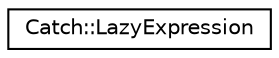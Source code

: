 digraph "Graphical Class Hierarchy"
{
  edge [fontname="Helvetica",fontsize="10",labelfontname="Helvetica",labelfontsize="10"];
  node [fontname="Helvetica",fontsize="10",shape=record];
  rankdir="LR";
  Node0 [label="Catch::LazyExpression",height=0.2,width=0.4,color="black", fillcolor="white", style="filled",URL="$classCatch_1_1LazyExpression.html"];
}
